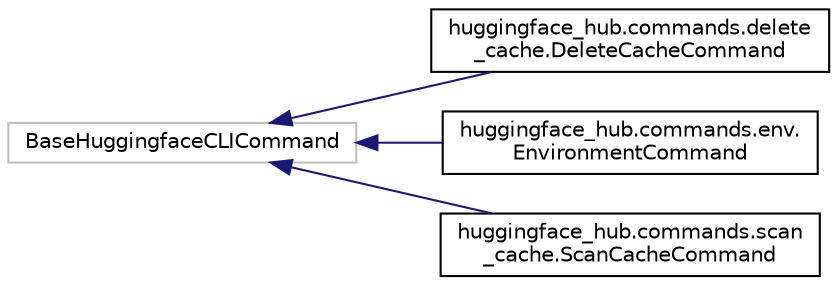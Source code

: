 digraph "Graphical Class Hierarchy"
{
 // LATEX_PDF_SIZE
  edge [fontname="Helvetica",fontsize="10",labelfontname="Helvetica",labelfontsize="10"];
  node [fontname="Helvetica",fontsize="10",shape=record];
  rankdir="LR";
  Node15539 [label="BaseHuggingfaceCLICommand",height=0.2,width=0.4,color="grey75", fillcolor="white", style="filled",tooltip=" "];
  Node15539 -> Node0 [dir="back",color="midnightblue",fontsize="10",style="solid",fontname="Helvetica"];
  Node0 [label="huggingface_hub.commands.delete\l_cache.DeleteCacheCommand",height=0.2,width=0.4,color="black", fillcolor="white", style="filled",URL="$classhuggingface__hub_1_1commands_1_1delete__cache_1_1DeleteCacheCommand.html",tooltip=" "];
  Node15539 -> Node15541 [dir="back",color="midnightblue",fontsize="10",style="solid",fontname="Helvetica"];
  Node15541 [label="huggingface_hub.commands.env.\lEnvironmentCommand",height=0.2,width=0.4,color="black", fillcolor="white", style="filled",URL="$classhuggingface__hub_1_1commands_1_1env_1_1EnvironmentCommand.html",tooltip=" "];
  Node15539 -> Node15542 [dir="back",color="midnightblue",fontsize="10",style="solid",fontname="Helvetica"];
  Node15542 [label="huggingface_hub.commands.scan\l_cache.ScanCacheCommand",height=0.2,width=0.4,color="black", fillcolor="white", style="filled",URL="$classhuggingface__hub_1_1commands_1_1scan__cache_1_1ScanCacheCommand.html",tooltip=" "];
}
